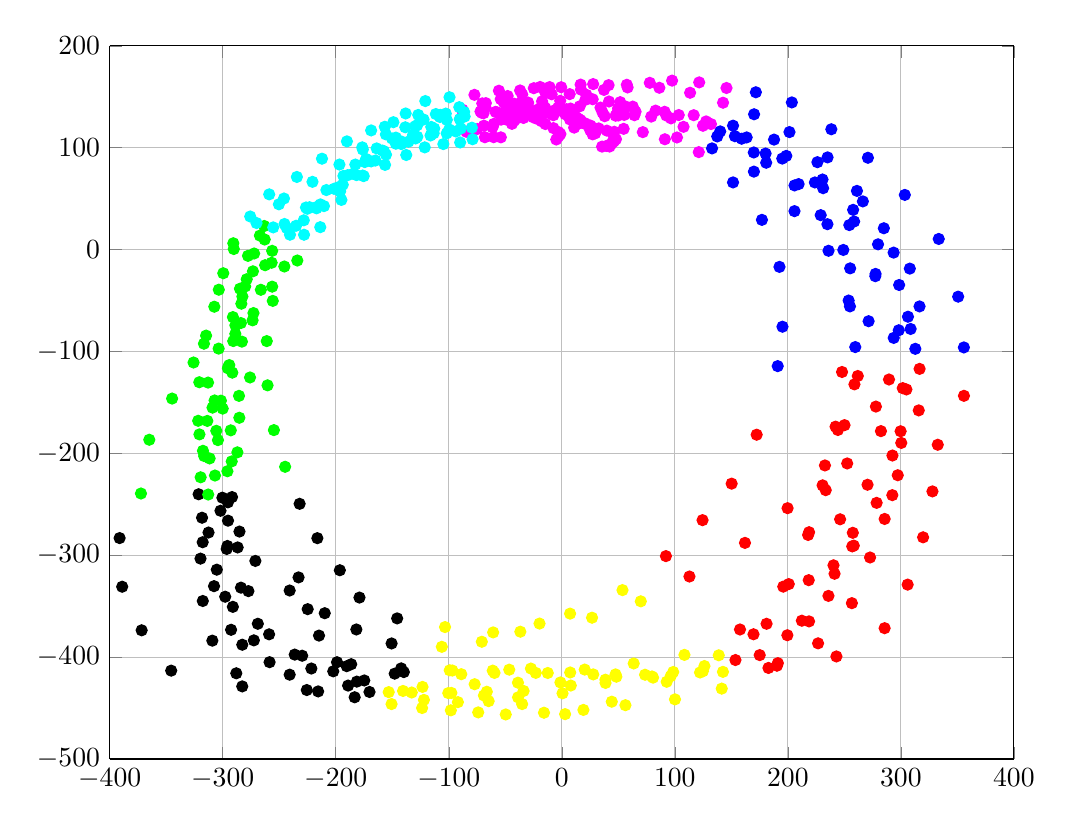 % This file was created by matlab2tikz.
% Minimal pgfplots version: 1.3
%
%The latest updates can be retrieved from
%  http://www.mathworks.com/matlabcentral/fileexchange/22022-matlab2tikz
%where you can also make suggestions and rate matlab2tikz.
%
\definecolor{mycolor1}{rgb}{1.0,0.0,1.0}%
\definecolor{mycolor2}{rgb}{1.0,1.0,0.0}%
\definecolor{mycolor3}{rgb}{0.0,1.0,1.0}%
%
\begin{tikzpicture}

\begin{axis}[%
width=4.521in,
height=3.566in,
at={(0.758in,0.481in)},
scale only axis,
separate axis lines,
every outer x axis line/.append style={black},
every x tick label/.append style={font=\color{black}},
xmin=-400,
xmax=400,
xmajorgrids,
every outer y axis line/.append style={black},
every y tick label/.append style={font=\color{black}},
ymin=-500,
ymax=200,
ymajorgrids
]
\addplot [color=blue,only marks,mark=*,mark options={solid},forget plot]
  table[row sep=crcr]{%
171.699	154.396\\
203.537	144.426\\
238.479	118.09\\
270.851	90.098\\
303.503	53.653\\
333.516	10.419\\
350.695	-46.217\\
355.751	-96.061\\
151.515	121.602\\
187.795	107.93\\
226.158	85.772\\
261.141	57.594\\
284.934	20.929\\
307.929	-18.689\\
316.526	-55.798\\
312.799	-97.427\\
140.147	115.996\\
180.322	94.253\\
223.926	65.872\\
254.399	24.032\\
277.605	-23.876\\
298.137	-79.21\\
159.133	108.804\\
195.072	89.311\\
231.21	60.262\\
258.656	27.551\\
277.415	-26.116\\
293.678	-86.696\\
163.556	110.074\\
198.631	91.952\\
230.667	68.754\\
257.766	38.988\\
279.792	5.141\\
298.465	-34.763\\
308.632	-77.927\\
170.129	132.803\\
201.436	115.319\\
235.15	90.474\\
266.369	47.285\\
293.593	-2.99\\
306.277	-65.919\\
137.527	111.033\\
169.866	95.312\\
209.526	64.257\\
235.027	24.91\\
255.126	-18.446\\
271.45	-70.317\\
132.948	99.303\\
169.968	76.506\\
205.884	37.71\\
236.002	-1.182\\
254.956	-55.781\\
151.505	65.914\\
177.079	29.157\\
192.597	-16.992\\
195.243	-75.715\\
191.04	-114.4\\
153.175	111.276\\
180.837	85.218\\
205.934	62.969\\
229.066	33.794\\
249.092	-0.368\\
253.786	-50.031\\
259.653	-95.704\\
};
\addplot [color=black,only marks,mark=*,mark options={solid},forget plot]
  table[row sep=crcr]{%
-139.772	-414.698\\
-190.291	-408.905\\
-236.3	-397.549\\
-268.95	-367.29\\
-283.871	-331.833\\
-296.477	-293.855\\
-301.987	-256.377\\
-142.125	-411.074\\
-186.341	-406.991\\
-229.703	-398.668\\
-272.455	-383.577\\
-291.053	-350.673\\
-305.259	-314.195\\
-312.562	-277.731\\
-181.331	-424.074\\
-198.869	-405.035\\
-214.808	-378.881\\
-224.84	-352.944\\
-232.912	-321.765\\
-295.322	-266.087\\
-183.259	-439.432\\
-225.621	-432.329\\
-288.009	-415.893\\
-309.182	-383.859\\
-317.638	-344.931\\
-319.666	-303.343\\
-318.299	-263.203\\
-170.134	-434.228\\
-215.583	-433.683\\
-282.731	-428.75\\
-345.603	-413.288\\
-371.736	-373.692\\
-388.954	-330.93\\
-391.242	-283.18\\
-174.775	-422.937\\
-221.587	-411.203\\
-258.964	-377.656\\
-277.282	-335.242\\
-286.802	-292.367\\
-295.429	-248.092\\
-147.844	-416.245\\
-202.214	-413.96\\
-258.547	-404.971\\
-292.613	-373.196\\
-307.7	-330.361\\
-317.741	-287.235\\
-321.328	-240.174\\
-189.079	-427.948\\
-240.77	-417.263\\
-282.7	-387.861\\
-297.802	-340.745\\
-295.853	-290.947\\
-291.776	-242.927\\
-150.588	-386.601\\
-181.773	-372.885\\
-209.738	-356.928\\
-240.769	-334.644\\
-271.113	-305.599\\
-285.186	-276.791\\
-300.296	-243.545\\
-145.671	-362.009\\
-179.009	-341.575\\
-196.39	-314.749\\
-216.273	-283.263\\
-231.962	-249.555\\
};
\addplot [color=red,only marks,mark=*,mark options={solid},forget plot]
  table[row sep=crcr]{%
355.817	-143.557\\
332.644	-191.593\\
327.936	-237.358\\
319.674	-282.434\\
305.994	-328.87\\
285.633	-371.605\\
242.968	-399.367\\
182.852	-410.651\\
301.656	-136.002\\
299.788	-178.331\\
297.245	-221.495\\
285.649	-264.405\\
272.745	-302.228\\
256.673	-347.052\\
226.752	-386.503\\
190.365	-408.451\\
304.886	-137.302\\
300.352	-189.778\\
292.445	-241.043\\
256.983	-291.321\\
218.471	-324.474\\
181.165	-367.306\\
277.917	-154.108\\
252.514	-209.932\\
246.254	-264.75\\
240.395	-309.905\\
218.757	-364.948\\
191.168	-405.928\\
316.573	-117.106\\
315.822	-157.843\\
292.54	-202.145\\
278.552	-248.613\\
258.33	-290.608\\
235.928	-339.925\\
199.573	-378.545\\
153.64	-402.881\\
289.505	-127.528\\
282.366	-178.204\\
270.51	-230.844\\
257.48	-278.004\\
241.338	-318.2\\
212.389	-364.276\\
175.11	-398.046\\
261.897	-124.094\\
244.302	-177.072\\
233.518	-236.136\\
217.936	-280.107\\
195.95	-330.844\\
157.661	-372.9\\
247.95	-120.156\\
242.228	-173.824\\
230.75	-231.415\\
218.79	-277.418\\
200.816	-328.336\\
169.612	-377.585\\
172.411	-181.725\\
150.276	-229.747\\
124.527	-265.584\\
92.134	-300.875\\
258.923	-132.295\\
250.142	-172.333\\
232.826	-211.882\\
199.766	-253.833\\
162.071	-287.901\\
112.94	-320.917\\
};
\addplot [color=green,only marks,mark=*,mark options={solid},forget plot]
  table[row sep=crcr]{%
-295.873	-217.576\\
-305.692	-177.904\\
-301.629	-148.285\\
-291.526	-120.806\\
-283.02	-90.372\\
-272.812	-62.338\\
-266.265	-39.481\\
-256.731	-12.952\\
-312.848	-240.435\\
-316.428	-202.644\\
-313.625	-168.166\\
-312.997	-130.563\\
-303.623	-97.209\\
-290.996	-66.286\\
-280.15	-36.211\\
-272.229	-3.849\\
-263.255	23.118\\
-306.848	-221.786\\
-304.24	-187.021\\
-300.037	-156.108\\
-295.416	-116.532\\
-288.85	-82.712\\
-283.521	-53.133\\
-273.276	-21.344\\
-256.258	-1.252\\
-319.535	-223.518\\
-320.621	-181.403\\
-307.187	-148.114\\
-294.212	-113.37\\
-288.807	-74.35\\
-284.758	-38.444\\
-277.636	-6.161\\
-262.855	9.843\\
-372.352	-239.427\\
-364.973	-186.666\\
-344.79	-146.237\\
-325.818	-110.85\\
-314.724	-84.449\\
-303.48	-39.396\\
-290.233	0.538\\
-292.038	-207.902\\
-292.882	-177.43\\
-285.602	-143.591\\
-290.706	-89.801\\
-282.606	-46.119\\
-262.5	-15.354\\
-317.491	-197.543\\
-309.035	-155.147\\
-294.887	-114.634\\
-283.947	-72.101\\
-278.759	-29.09\\
-267.111	13.705\\
-287.035	-199.019\\
-285.301	-165.083\\
-275.849	-125.539\\
-273.592	-69.469\\
-256.257	-36.402\\
-234.006	-10.736\\
-311.598	-204.998\\
-321.717	-168.06\\
-320.724	-130.212\\
-316.614	-92.405\\
-307.447	-56.1\\
-299.516	-23.232\\
-290.64	6.205\\
-244.794	-213.211\\
-254.731	-177.208\\
-260.35	-133.263\\
-261.032	-89.843\\
-255.727	-50.372\\
-245.474	-16.623\\
};
\addplot [color=mycolor1,only marks,mark=*,mark options={solid},forget plot]
  table[row sep=crcr]{%
16.643	161.906\\
27.754	162.424\\
41.41	161.386\\
57.534	161.742\\
77.853	163.662\\
97.576	165.826\\
121.563	164.107\\
145.72	158.592\\
-70.68	134.16\\
-57.685	134.827\\
-47.807	132.059\\
-41.987	128.923\\
-34.965	130.166\\
-28.866	135.576\\
-27.569	135.82\\
-22.522	136.83\\
-14.485	138.846\\
-1.007	136.928\\
15.852	140.588\\
50.446	136.665\\
82.981	136.373\\
116.717	131.895\\
-54.034	147.702\\
-47.913	150.717\\
-35.038	152.338\\
-8.983	152.422\\
21.783	151.893\\
62.782	140.32\\
103.475	132.041\\
-68.889	121.581\\
-60.137	123.362\\
-53.718	127.55\\
-49.112	127.65\\
-44.013	127.653\\
-42.144	126.499\\
-43.162	142.195\\
-42.147	143.135\\
-38.526	142.935\\
-29.842	144.296\\
-17.434	145.56\\
-1.406	146.01\\
20.875	146.979\\
57.034	140.138\\
90.993	135.232\\
127.687	125.787\\
-68.054	110.247\\
-60.284	110.314\\
-53.946	110.142\\
-23.994	134.067\\
-18.058	135.296\\
-7.407	136.186\\
7.73	138.399\\
36.079	134.498\\
64.269	131.88\\
96.626	128.771\\
131.999	123.19\\
-71.952	135.521\\
-58.626	135.151\\
-48.485	134.282\\
-42.089	133.786\\
-38.3	131.108\\
-33.909	131.542\\
-24.785	158.396\\
-19.188	159.604\\
-10.792	159.481\\
-0.531	159.347\\
16.978	156.953\\
37.316	156.716\\
58.228	159.139\\
86.304	158.811\\
113.511	153.907\\
142.664	144.15\\
-70.371	143.486\\
-51.512	144.764\\
-34.66	144.22\\
-17.025	143.315\\
-3.321	139.183\\
4.138	137.725\\
8.743	135.849\\
11.125	132.422\\
13.042	129.407\\
14.567	128.494\\
37.964	130.92\\
55.28	132.183\\
79.134	130.521\\
107.695	120.474\\
-87.844	137.246\\
-67.197	143.726\\
-48.621	144.427\\
-30.02	143.383\\
-16.226	138.806\\
-6.18	134.491\\
3.099	132.788\\
10.432	128.895\\
16.587	127.053\\
20.55	123.953\\
25.295	121.732\\
26.79	120.076\\
28.577	117.894\\
29.059	115.91\\
29.283	114.511\\
29.534	114.035\\
27.276	113.1\\
10.924	119.693\\
25.189	117.055\\
46.442	115.6\\
71.681	115.258\\
101.915	110.032\\
-69.204	133.889\\
-49.632	135.532\\
-27.67	134.599\\
-7.451	131.852\\
7.21	127.686\\
21.045	123.124\\
32.647	118.895\\
39.893	116.751\\
45.257	113.572\\
47.935	108.38\\
46.684	107.257\\
45.946	106.032\\
44.718	105.2\\
43.736	103.623\\
42.299	101.109\\
39.518	101.723\\
35.637	101.052\\
-84.439	115.624\\
-81.364	116.669\\
-78.604	117.54\\
-74.732	118.352\\
-61.289	119.98\\
-44.088	123.402\\
-17.823	125.92\\
15.193	123.756\\
54.718	118.484\\
91.195	108.279\\
121.203	95.655\\
-87.917	135.95\\
-67.583	139.675\\
-49.043	139.929\\
-34.627	134.529\\
-22.275	128.486\\
-14.504	123.193\\
-7.402	119.185\\
-2.884	115.294\\
-1.235	113.409\\
-2.14	112.436\\
-3.181	110.837\\
-4.898	108.027\\
-44.221	124.768\\
-40.36	128.481\\
-33.889	129.177\\
-25.355	129.882\\
-11.801	134.171\\
7.879	137.698\\
34.243	139.351\\
65.266	135.304\\
92.508	131.558\\
124.885	121.512\\
-77.293	151.873\\
-55.659	155.911\\
-36.9	156.178\\
-14.599	154.161\\
6.972	152.573\\
27.335	147.52\\
41.74	145.313\\
51.717	144.685\\
49.815	138.596\\
48.981	133.263\\
49.03	133.874\\
49.994	131.612\\
47.602	131.404\\
};
\addplot [color=mycolor2,only marks,mark=*,mark options={solid},forget plot]
  table[row sep=crcr]{%
122.311	-415.09\\
73.667	-417.314\\
27.811	-416.995\\
-12.424	-415.584\\
-46.489	-412.336\\
-88.942	-416.778\\
142.576	-414.489\\
96.349	-418.765\\
47.564	-416.982\\
7.436	-415.098\\
-27.321	-411.241\\
-61.119	-413.276\\
-99.161	-412.959\\
138.861	-398.227\\
92.81	-424.211\\
44.221	-443.766\\
2.922	-455.98\\
-35.091	-446.105\\
-64.72	-443.204\\
-91.945	-444.195\\
-122.002	-442.0\\
-153.159	-434.379\\
141.52	-430.941\\
100.138	-441.491\\
56.306	-447.201\\
19.112	-451.845\\
-15.76	-454.603\\
-49.591	-456.307\\
-73.954	-454.279\\
-98.17	-452.256\\
-123.609	-449.972\\
-150.635	-446.095\\
98.554	-414.624\\
48.262	-419.254\\
7.961	-427.893\\
-33.808	-433.241\\
-66.36	-434.009\\
-97.692	-435.175\\
-132.772	-434.756\\
124.813	-413.891\\
79.852	-419.036\\
38.624	-422.198\\
-1.23	-424.859\\
-38.772	-425.098\\
-77.103	-426.616\\
-123.239	-429.266\\
108.516	-397.817\\
63.618	-406.248\\
20.277	-412.24\\
-23.032	-415.488\\
-59.537	-415.502\\
-96.831	-413.181\\
126.209	-408.81\\
80.737	-420.156\\
38.695	-425.339\\
0.655	-435.512\\
-38.704	-439.503\\
-68.897	-437.695\\
-100.436	-435.332\\
-140.469	-433.22\\
53.695	-334.256\\
7.334	-357.322\\
-36.681	-375.074\\
-70.77	-384.942\\
-106.14	-389.912\\
69.889	-345.26\\
26.764	-361.329\\
-19.703	-367.087\\
-60.744	-375.761\\
-103.308	-370.522\\
};
\addplot [color=mycolor3,only marks,mark=*,mark options={solid},forget plot]
  table[row sep=crcr]{%
-235.115	23.342\\
-216.634	41.909\\
-197.82	58.984\\
-181.62	73.079\\
-164.9	87.413\\
-146.815	103.902\\
-131.723	112.272\\
-115.485	120.378\\
-101.755	127.323\\
-85.964	130.597\\
-250.326	44.431\\
-228.292	28.726\\
-213.554	44.35\\
-198.112	60.979\\
-184.401	74.4\\
-168.702	86.528\\
-157.282	96.488\\
-142.01	103.528\\
-129.386	109.07\\
-116.119	112.013\\
-101.831	114.034\\
-93.741	115.935\\
-243.345	21.167\\
-225.158	40.046\\
-208.28	58.418\\
-189.401	73.027\\
-174.307	85.887\\
-158.627	97.133\\
-141.737	105.971\\
-127.836	110.718\\
-113.341	114.153\\
-99.651	117.924\\
-89.357	118.829\\
-79.549	119.654\\
-245.331	25.101\\
-223.158	41.574\\
-196.118	57.158\\
-175.26	72.112\\
-156.365	83.113\\
-137.611	92.819\\
-121.248	100.312\\
-104.797	103.542\\
-89.947	105.138\\
-78.932	108.297\\
-270.106	26.043\\
-245.825	50.111\\
-220.585	66.491\\
-196.761	83.436\\
-176.037	98.194\\
-155.646	113.065\\
-138.48	120.017\\
-122.297	127.66\\
-102.623	133.454\\
-86.411	135.038\\
-240.504	14.573\\
-217.044	40.505\\
-193.814	63.636\\
-173.159	88.926\\
-150.212	109.04\\
-129.789	120.954\\
-111.435	133.03\\
-90.679	139.774\\
-255.33	21.767\\
-226.334	41.272\\
-201.538	59.659\\
-182.673	83.443\\
-163.786	99.289\\
-146.792	109.88\\
-127.972	122.05\\
-107.858	130.147\\
-213.691	21.997\\
-194.991	48.754\\
-176.185	72.65\\
-155.543	93.137\\
-135.643	105.915\\
-112.87	118.768\\
-90.276	128.027\\
-275.69	32.471\\
-258.887	54.194\\
-234.395	71.281\\
-212.182	89.2\\
-190.113	106.199\\
-168.704	116.95\\
-149.003	125.025\\
-127.03	132.133\\
-107.445	132.215\\
-228.049	14.542\\
-210.44	42.652\\
-193.211	72.243\\
-176.555	100.332\\
-156.597	120.52\\
-138.138	133.578\\
-120.762	145.769\\
-99.333	149.518\\
};
\end{axis}
\end{tikzpicture}%